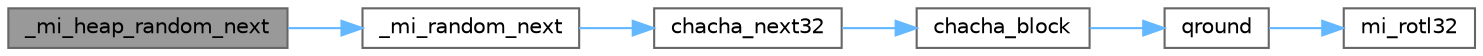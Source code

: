 digraph "_mi_heap_random_next"
{
 // LATEX_PDF_SIZE
  bgcolor="transparent";
  edge [fontname=Helvetica,fontsize=10,labelfontname=Helvetica,labelfontsize=10];
  node [fontname=Helvetica,fontsize=10,shape=box,height=0.2,width=0.4];
  rankdir="LR";
  Node1 [id="Node000001",label="_mi_heap_random_next",height=0.2,width=0.4,color="gray40", fillcolor="grey60", style="filled", fontcolor="black",tooltip=" "];
  Node1 -> Node2 [id="edge1_Node000001_Node000002",color="steelblue1",style="solid",tooltip=" "];
  Node2 [id="Node000002",label="_mi_random_next",height=0.2,width=0.4,color="grey40", fillcolor="white", style="filled",URL="$random_8c.html#ae7c0ab020aad85edd43240680cc4f76e",tooltip=" "];
  Node2 -> Node3 [id="edge2_Node000002_Node000003",color="steelblue1",style="solid",tooltip=" "];
  Node3 [id="Node000003",label="chacha_next32",height=0.2,width=0.4,color="grey40", fillcolor="white", style="filled",URL="$random_8c.html#aee994349e65d0c17afc5f058382e4987",tooltip=" "];
  Node3 -> Node4 [id="edge3_Node000003_Node000004",color="steelblue1",style="solid",tooltip=" "];
  Node4 [id="Node000004",label="chacha_block",height=0.2,width=0.4,color="grey40", fillcolor="white", style="filled",URL="$random_8c.html#ac7c3361c50bd6885f2fa95dbd8446b4b",tooltip=" "];
  Node4 -> Node5 [id="edge4_Node000004_Node000005",color="steelblue1",style="solid",tooltip=" "];
  Node5 [id="Node000005",label="qround",height=0.2,width=0.4,color="grey40", fillcolor="white", style="filled",URL="$random_8c.html#a4b6bacd2f7b7850e296611f716692baa",tooltip=" "];
  Node5 -> Node6 [id="edge5_Node000005_Node000006",color="steelblue1",style="solid",tooltip=" "];
  Node6 [id="Node000006",label="mi_rotl32",height=0.2,width=0.4,color="grey40", fillcolor="white", style="filled",URL="$bits_8h.html#a54b39737c07063eda533e284d0300d1b",tooltip=" "];
}
